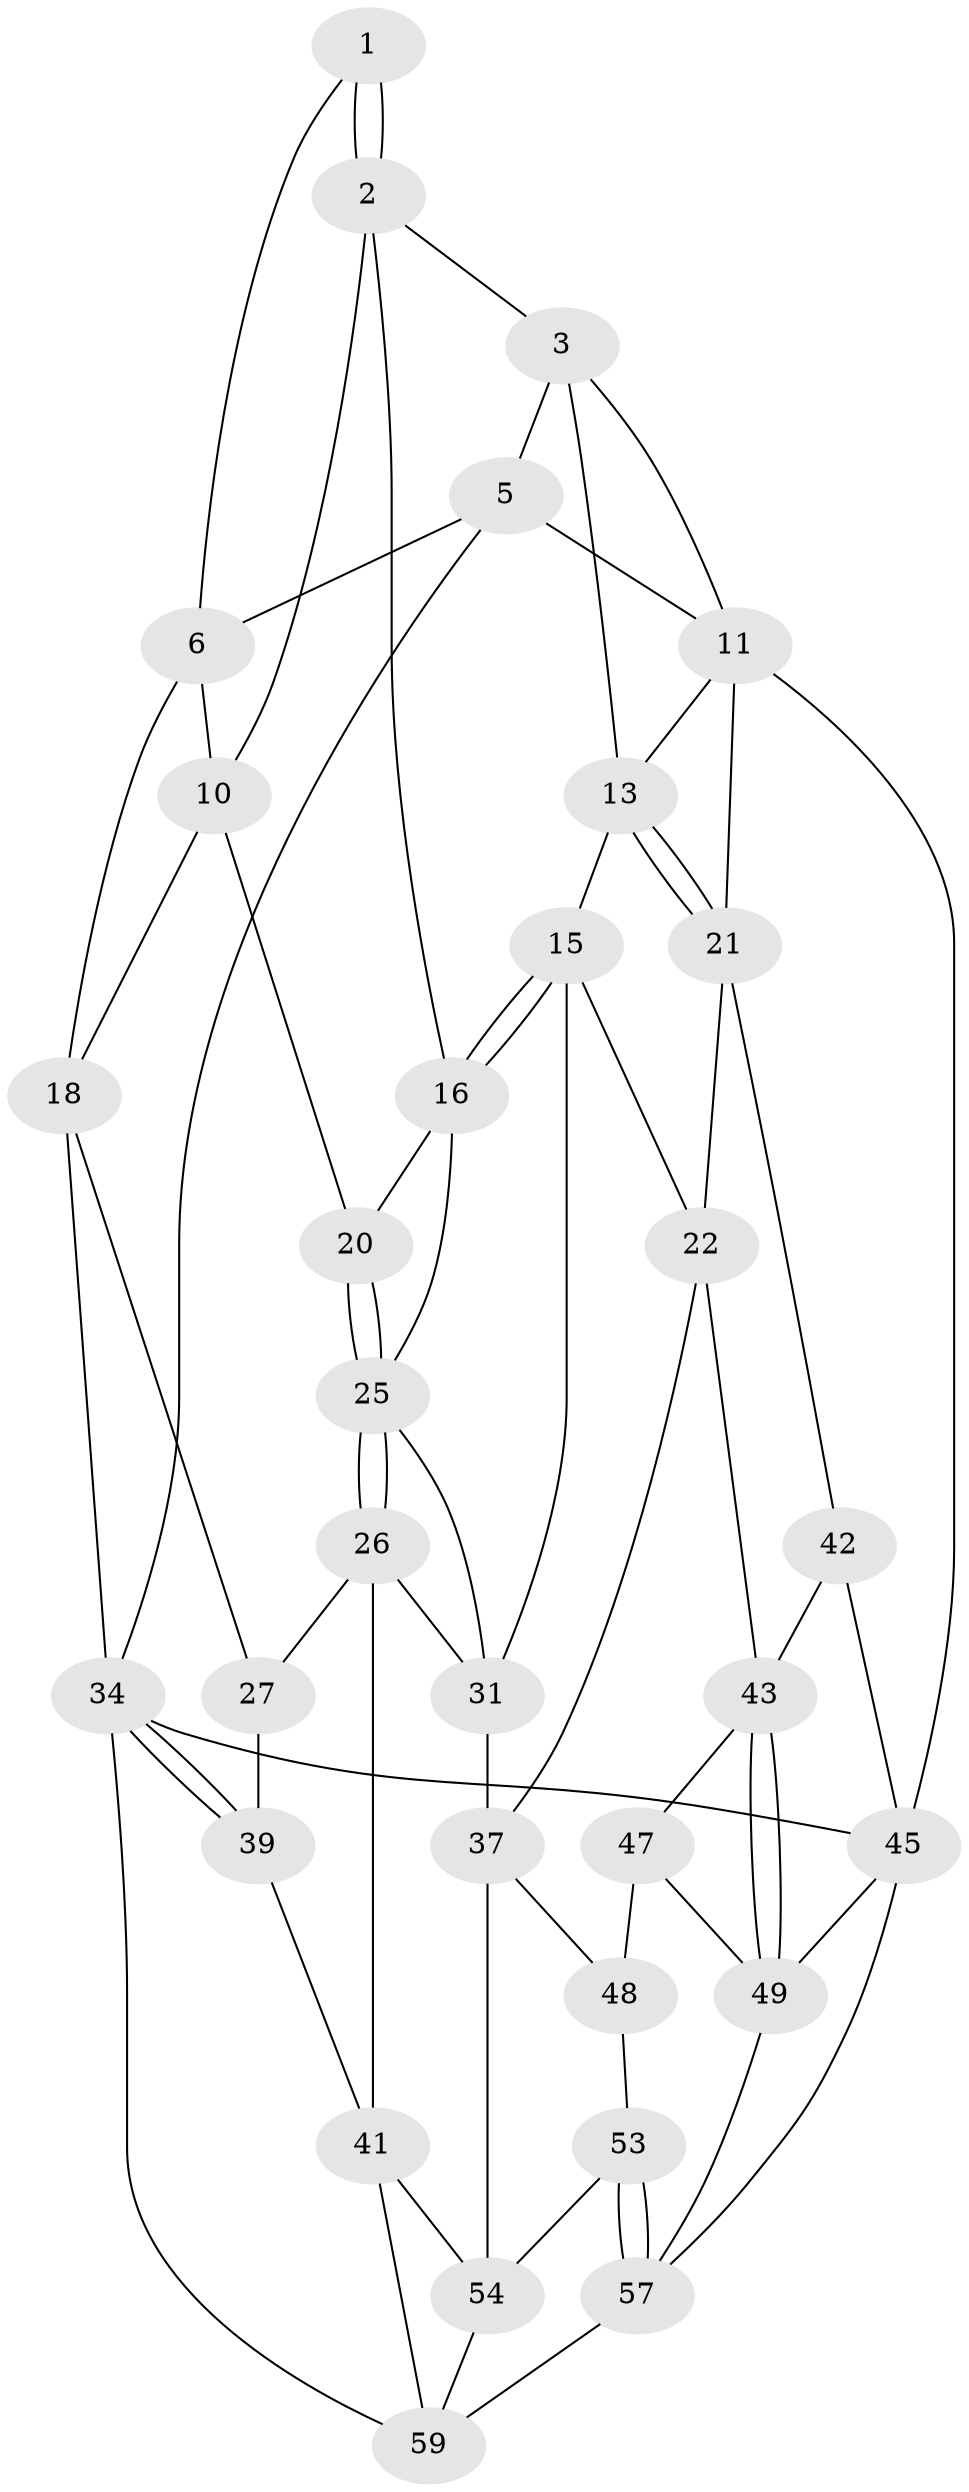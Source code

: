 // Generated by graph-tools (version 1.1) at 2025/24/03/03/25 07:24:32]
// undirected, 32 vertices, 69 edges
graph export_dot {
graph [start="1"]
  node [color=gray90,style=filled];
  1 [pos="+0.30091175901309597+0.10574154280845535"];
  2 [pos="+0.5277673038326642+0.1335552997559887",super="+9"];
  3 [pos="+0.6453534670214729+0.00982612442151649",super="+4"];
  5 [pos="+0.042543667422186966+0",super="+8"];
  6 [pos="+0.23959670749243378+0.16333029458485787",super="+7"];
  10 [pos="+0.21712210557427022+0.27630206509352245",super="+19"];
  11 [pos="+1+0",super="+12"];
  13 [pos="+0.7727418159093263+0.34146510030406096",super="+14"];
  15 [pos="+0.5953178732632167+0.4916422115622634",super="+23"];
  16 [pos="+0.5684246128714379+0.47503959261691775",super="+17"];
  18 [pos="+0+0.30567059904429117",super="+29"];
  20 [pos="+0.24912598328754013+0.4372603268023539"];
  21 [pos="+1+0.4695063314940762",super="+24"];
  22 [pos="+0.7758870844940788+0.5750601232293182",super="+36"];
  25 [pos="+0.26295187069669584+0.5146791761674082",super="+30"];
  26 [pos="+0.2543472027192276+0.5369703686890971",super="+33"];
  27 [pos="+0.1293214552775435+0.6150004026951015",super="+28"];
  31 [pos="+0.5505489403435028+0.7428015806818679",super="+32"];
  34 [pos="+0+0.9418091883229274",super="+35"];
  37 [pos="+0.579734621807603+0.7462090481140469",super="+38"];
  39 [pos="+0+0.9333935859963747",super="+40"];
  41 [pos="+0.3098940485547696+0.8193590023711599",super="+56"];
  42 [pos="+1+0.6456753201189628"];
  43 [pos="+0.9105140803961176+0.7523044407959432",super="+44"];
  45 [pos="+1+1",super="+46"];
  47 [pos="+0.773832002781475+0.7823579224937104",super="+51"];
  48 [pos="+0.6861315352667552+0.812447225785852",super="+52"];
  49 [pos="+0.8537194756978518+0.9110297808611658",super="+50"];
  53 [pos="+0.664015046650541+0.883620065231101"];
  54 [pos="+0.5679770039530008+0.8614250434331984",super="+55"];
  57 [pos="+0.8086850084593242+1",super="+58"];
  59 [pos="+0.7407205707182627+1",super="+60"];
  1 -- 2;
  1 -- 2;
  1 -- 6;
  2 -- 3;
  2 -- 16;
  2 -- 10;
  3 -- 11;
  3 -- 5;
  3 -- 13;
  5 -- 34;
  5 -- 6;
  5 -- 11;
  6 -- 10;
  6 -- 18;
  10 -- 18;
  10 -- 20;
  11 -- 13;
  11 -- 45;
  11 -- 21;
  13 -- 21;
  13 -- 21;
  13 -- 15;
  15 -- 16;
  15 -- 16;
  15 -- 31;
  15 -- 22;
  16 -- 20;
  16 -- 25;
  18 -- 34;
  18 -- 27;
  20 -- 25;
  20 -- 25;
  21 -- 22;
  21 -- 42;
  22 -- 43;
  22 -- 37;
  25 -- 26;
  25 -- 26;
  25 -- 31;
  26 -- 27;
  26 -- 41;
  26 -- 31;
  27 -- 39 [weight=2];
  31 -- 37;
  34 -- 39;
  34 -- 39;
  34 -- 45;
  34 -- 59;
  37 -- 48;
  37 -- 54;
  39 -- 41;
  41 -- 54;
  41 -- 59;
  42 -- 43;
  42 -- 45;
  43 -- 49;
  43 -- 49;
  43 -- 47;
  45 -- 49;
  45 -- 57;
  47 -- 48 [weight=2];
  47 -- 49;
  48 -- 53;
  49 -- 57;
  53 -- 54;
  53 -- 57;
  53 -- 57;
  54 -- 59;
  57 -- 59;
}
